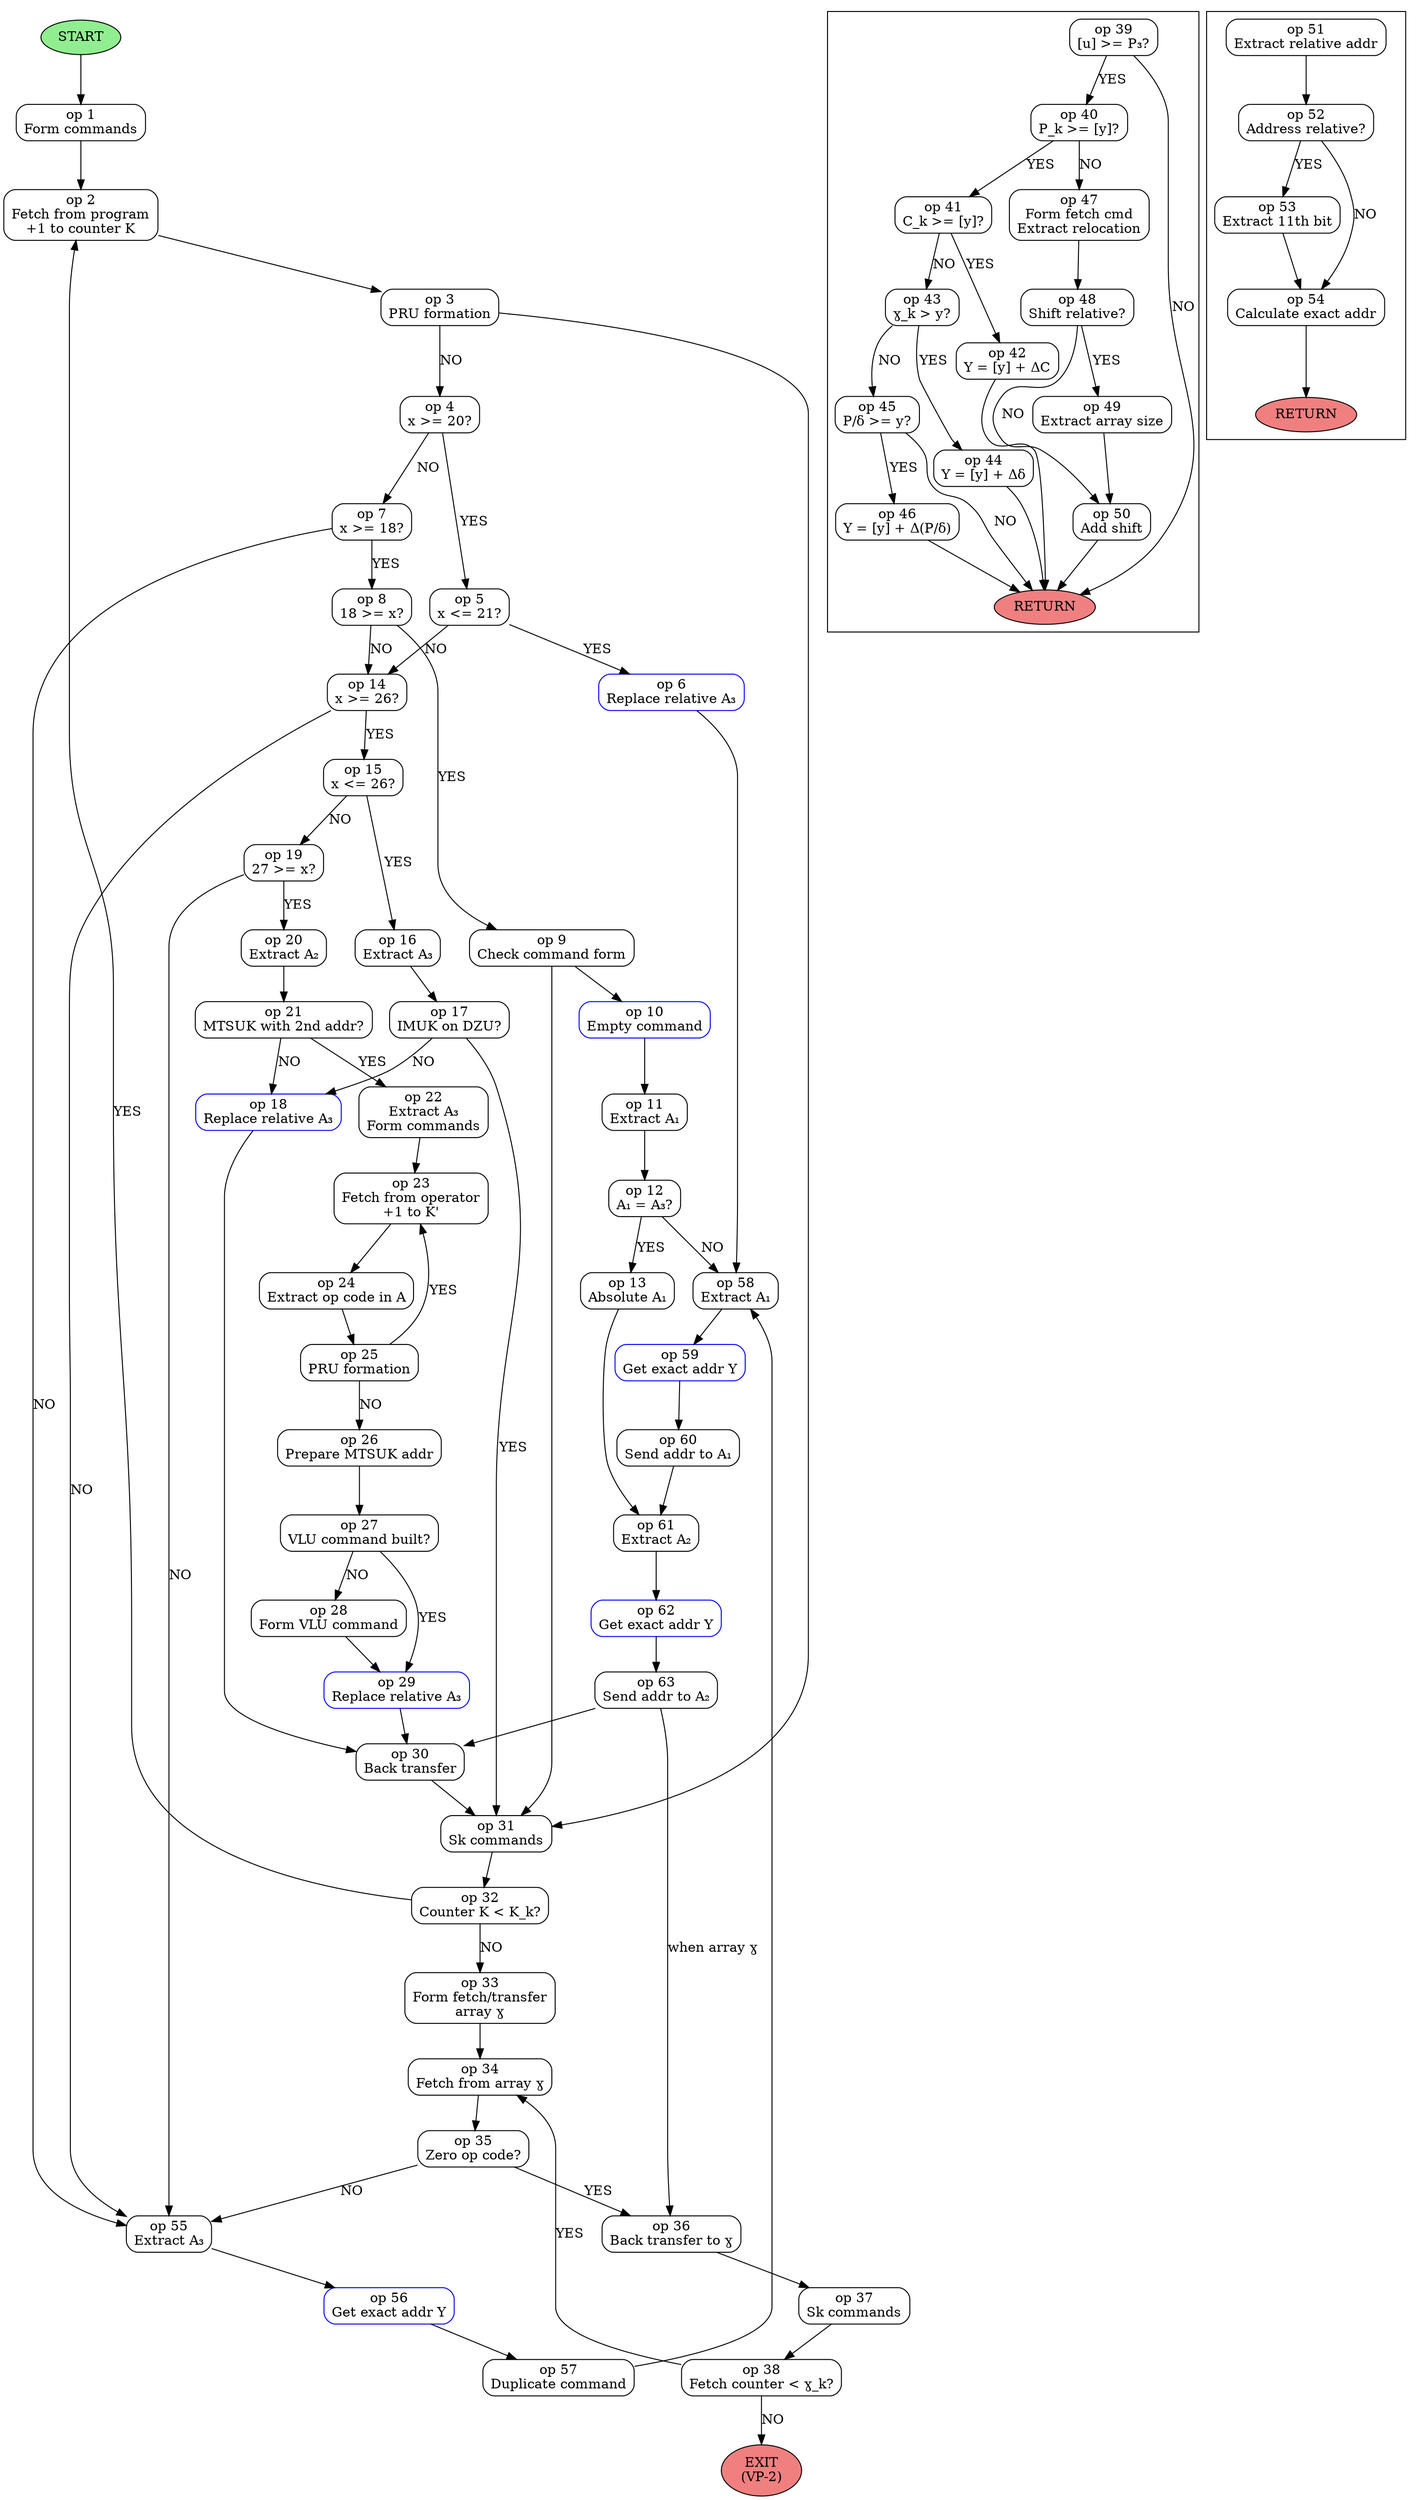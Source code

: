 digraph PP3_III_ControlFlow {
    rankdir=TB;
    node [shape=box, style=rounded];

    // File 9_382_en.md operators
    op1 [label="op 1\nForm commands"];
    op2 [label="op 2\nFetch from program\n+1 to counter K"];
    op3 [label="op 3\nPRU formation"];
    op4 [label="op 4\nx >= 20?"];
    op5 [label="op 5\nx <= 21?"];
    op6 [label="op 6\nReplace relative A₃", color=blue];
    op7 [label="op 7\nx >= 18?"];
    op8 [label="op 8\n18 >= x?"];
    op9 [label="op 9\nCheck command form"];
    op10 [label="op 10\nEmpty command", color=blue];
    op11 [label="op 11\nExtract A₁"];
    op12 [label="op 12\nA₁ = A₃?"];
    op13 [label="op 13\nAbsolute A₁"];
    op14 [label="op 14\nx >= 26?"];
    op15 [label="op 15\nx <= 26?"];
    op16 [label="op 16\nExtract A₃"];
    op17 [label="op 17\nIMUK on DZU?"];
    op18 [label="op 18\nReplace relative A₃", color=blue];

    // File 9_383_en.md operators
    op19 [label="op 19\n27 >= x?"];
    op20 [label="op 20\nExtract A₂"];
    op21 [label="op 21\nMTSUK with 2nd addr?"];
    op22 [label="op 22\nExtract A₃\nForm commands"];
    op23 [label="op 23\nFetch from operator\n+1 to K'"];
    op24 [label="op 24\nExtract op code in A"];
    op25 [label="op 25\nPRU formation"];
    op26 [label="op 26\nPrepare MTSUK addr"];
    op27 [label="op 27\nVLU command built?"];
    op28 [label="op 28\nForm VLU command"];
    op29 [label="op 29\nReplace relative A₃", color=blue];
    op30 [label="op 30\nBack transfer"];
    op31 [label="op 31\nSk commands"];
    op32 [label="op 32\nCounter K < K_k?"];
    op33 [label="op 33\nForm fetch/transfer\narray ɣ"];
    op34 [label="op 34\nFetch from array ɣ"];
    op35 [label="op 35\nZero op code?"];
    op36 [label="op 36\nBack transfer to ɣ"];
    op37 [label="op 37\nSk commands"];
    op38 [label="op 38\nFetch counter < ɣ_k?"];
    op39 [label="op 39\n[u] >= P₃?"];
    op40 [label="op 40\nP_k >= [y]?"];

    // File 9_384_en.md operators
    op41 [label="op 41\nC_k >= [y]?"];
    op42 [label="op 42\nY = [y] + ΔC"];
    op43 [label="op 43\nɣ_k > y?"];
    op44 [label="op 44\nY = [y] + Δδ"];
    op45 [label="op 45\nP/δ >= y?"];
    op46 [label="op 46\nY = [y] + Δ(P/δ)"];
    op47 [label="op 47\nForm fetch cmd\nExtract relocation"];
    op48 [label="op 48\nShift relative?"];
    op49 [label="op 49\nExtract array size"];
    op50 [label="op 50\nAdd shift"];
    op51 [label="op 51\nExtract relative addr"];
    op52 [label="op 52\nAddress relative?"];
    op53 [label="op 53\nExtract 11th bit"];
    op54 [label="op 54\nCalculate exact addr"];
    op55 [label="op 55\nExtract A₃"];
    op56 [label="op 56\nGet exact addr Y", color=blue];
    op57 [label="op 57\nDuplicate command"];
    op58 [label="op 58\nExtract A₁"];
    op59 [label="op 59\nGet exact addr Y", color=blue];
    op60 [label="op 60\nSend addr to A₁"];
    op61 [label="op 61\nExtract A₂"];
    op62 [label="op 62\nGet exact addr Y", color=blue];
    op63 [label="op 63\nSend addr to A₂"];

    subgraph cluster_subroutine {
      op39; op40; op41; op42; op43; op44; op45; op46; op47; op48; op49; op50; ret;
    }

    subgraph cluster_subroutine51 {
      op51; op52; op53; op54; ret51;
    }

    // Special nodes
    start [label="START", shape=ellipse, style=filled, fillcolor=lightgreen];
    exit [label="EXIT\n(VP-2)", shape=ellipse, style=filled, fillcolor=lightcoral];
    ret [label="RETURN", shape=ellipse, style=filled, fillcolor=lightcoral];

    ret51 [label="RETURN", shape=ellipse, style=filled, fillcolor=lightcoral];

    // Control flow edges from 9_382_en.md
    start -> op1;
    op1 -> op2;
    op2 -> op3;
    op3 -> op4 [label="NO"];
    op3 -> op31;
    op4 -> op5 [label="YES"];
    op4 -> op7 [label="NO"];
    op5 -> op6 [label="YES"];
    op5 -> op14 [label="NO"];
    // op6 -> op51 [label="call", style=dashed];
    op6 -> op58;

    op7 -> op8 [label="YES"];
    op7 -> op55 [label="NO"];

    op8 -> op9 [label="YES"];
    op8 -> op14 [label="NO"];

    op9 -> op10;
    op9 -> op31;

    // op10 -> op51 [label="call", style=dashed];
    op10 -> op11;

    op11 -> op12;

    op12 -> op58 [label="NO"];
    op12 -> op13 [label="YES"];

    op13 -> op61;

    op14 -> op15 [label="YES"];
    op14 -> op55 [label="NO"];

    op15 -> op16 [label="YES"];
    op15 -> op19 [label="NO"];

    op16 -> op17;

    op17 -> op31 [label="YES"];
    op17 -> op18 [label="NO"];

    // op18 -> op51 [label="call", style=dashed];
    op18 -> op30;

    // Control flow edges from 9_383_en.md
    op19 -> op20 [label="YES"];
    op19 -> op55 [label="NO"];

    op20 -> op21;

    op21 -> op22 [label="YES"];
    op21 -> op18 [label="NO"];

    op22 -> op23;

    op23 -> op24;

    op24 -> op25;
    op25 -> op26 [label="NO"];
    op25 -> op23 [label="YES"];

    op26 -> op27;
    op27 -> op28 [label="NO"];
    op27 -> op29 [label="YES"];
    op28 -> op29;
    // op29 -> op51 [label="call", style=dashed];
    op29 -> op30;

    op30 -> op31;
    op31 -> op32;

    op32 -> op2 [label="YES"];
    op32 -> op33 [label="NO"];

    op33 -> op34;

    op34 -> op35;

    op35 -> op55 [label="NO"];
    op35 -> op36 [label="YES"];

    op36 -> op37;

    op37 -> op38;

    op38 -> op34 [label="YES"];
    op38 -> exit [label="NO"];

    op39 -> ret [label="NO"];
    op39 -> op40 [label="YES"];

    op40 -> op47 [label="NO"];
    op40 -> op41 [label="YES"];

    // Control flow edges from 9_384_en.md
    op41 -> op42 [label="YES"];
    op41 -> op43 [label="NO"];

    op42 -> ret;

    op43 -> op44 [label="YES"];
    op43 -> op45 [label="NO"];

    op44 -> ret;

    op45 -> op46 [label="YES"];
    op45 -> ret [label="NO"];

    op46 -> ret;

    op47 -> op48;

    op48 -> op49 [label="YES"];
    op48 -> op50 [label="NO"];

    op49 -> op50;

    op50 -> ret;

    op51 -> op52;

    op52 -> op53 [label="YES"];
    op52 -> op54 [label="NO"];

    op53 -> op54;

    op54 -> ret51;

    op55 -> op56;

    // op56 -> op39 [label="call", style=dashed];
    op56 -> op57;

    op57 -> op58;

    op58 -> op59;

    // op59 -> op39 [label="call", style=dashed];
    op59 -> op60;

    op60 -> op61;

    op61 -> op62;

    // op62 -> op39 [label="call", style=dashed];
    op62 -> op63;

    op63 -> op30;
    op63 -> op36 [label="when array ɣ"];
}